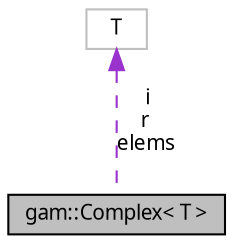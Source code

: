 digraph "gam::Complex&lt; T &gt;"
{
 // LATEX_PDF_SIZE
  bgcolor="transparent";
  edge [fontname="FreeSans.ttf",fontsize="10",labelfontname="FreeSans.ttf",labelfontsize="10"];
  node [fontname="FreeSans.ttf",fontsize="10",shape=record];
  Node1 [label="gam::Complex\< T \>",height=0.2,width=0.4,color="black", fillcolor="grey75", style="filled", fontcolor="black",tooltip="Complex number."];
  Node2 -> Node1 [dir="back",color="darkorchid3",fontsize="10",style="dashed",label=" i\nr\nelems" ,fontname="FreeSans.ttf"];
  Node2 [label="T",height=0.2,width=0.4,color="grey75",tooltip=" "];
}
